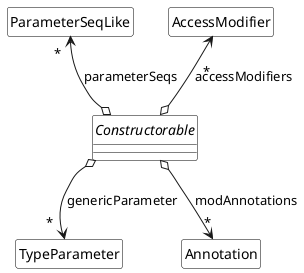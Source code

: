 @startuml Constructorabler
abstract class Constructorable 

Constructorable o-down-> " *  " TypeParameter : genericParameter 
Constructorable o-down-> "   \n\n  *" Annotation : modAnnotations 
Constructorable o-up-> "  \n*" AccessModifier : accessModifiers
Constructorable o-up-> " *  " ParameterSeqLike : parameterSeqs

hide circle
hide class members

skinparam class {
    BackgroundColor White
    ArrowColor Black
    BorderColor Black
}

@enduml 